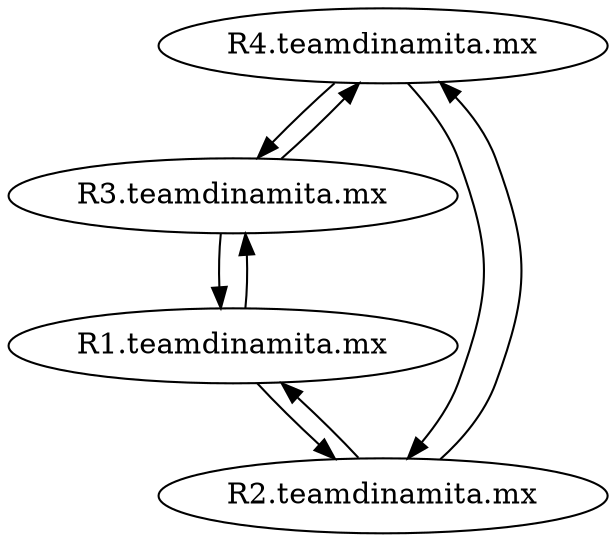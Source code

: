// Network
digraph {
	"R4.teamdinamita.mx"
	"R4.teamdinamita.mx" -> "R3.teamdinamita.mx"
	"R4.teamdinamita.mx" -> "R2.teamdinamita.mx"
	"R3.teamdinamita.mx"
	"R3.teamdinamita.mx" -> "R1.teamdinamita.mx"
	"R3.teamdinamita.mx" -> "R4.teamdinamita.mx"
	"R2.teamdinamita.mx"
	"R2.teamdinamita.mx" -> "R1.teamdinamita.mx"
	"R2.teamdinamita.mx" -> "R4.teamdinamita.mx"
	"R1.teamdinamita.mx"
	"R1.teamdinamita.mx" -> "R3.teamdinamita.mx"
	"R1.teamdinamita.mx" -> "R2.teamdinamita.mx"
}
